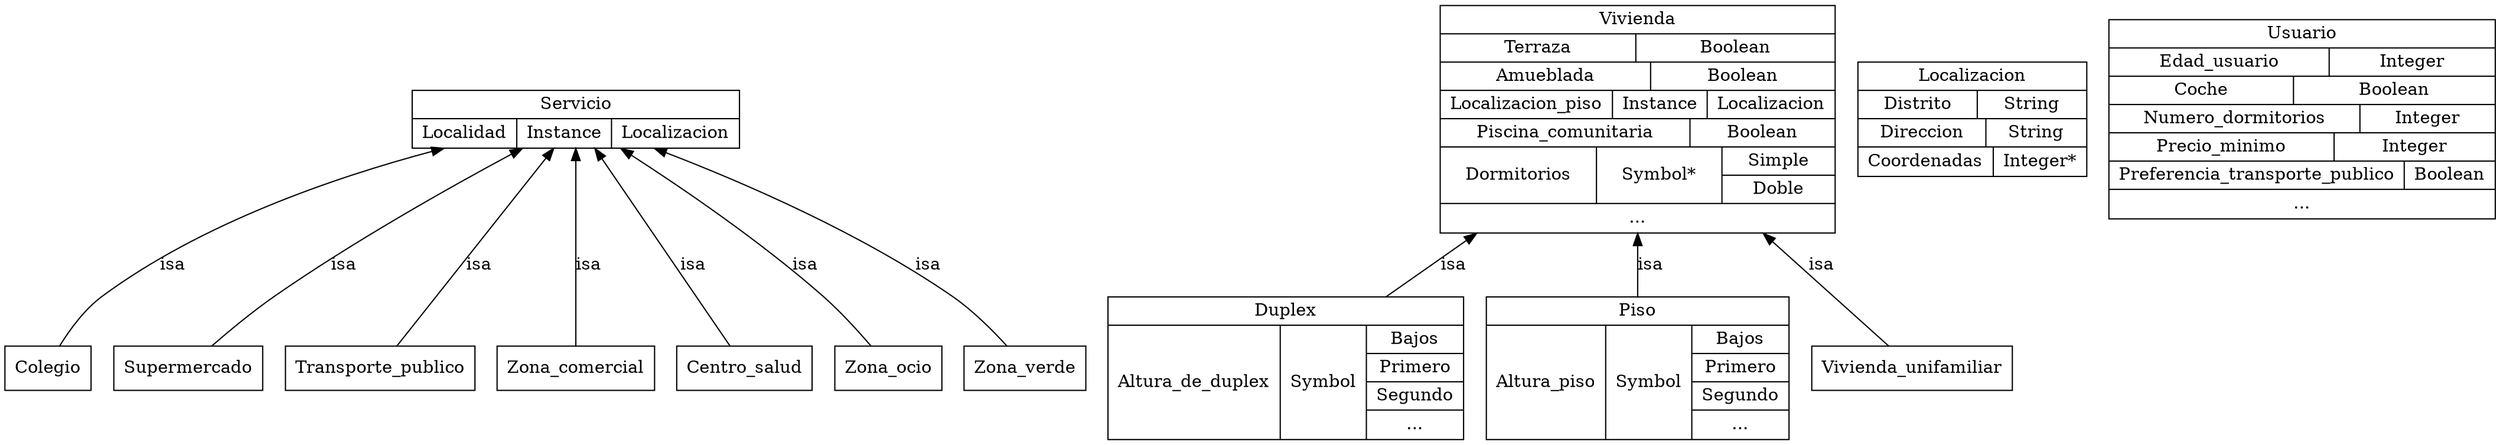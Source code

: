 digraph Casitas {
	graph [bb="0,0,1674,354"];
	node [label="\N"];
	Colegio	 [color="0.0,0.0,0.0",
		fontcolor="0.0,0.0,0.0",
		height=0.5,
		label=Colegio,
		pos="29,58",
		shape=box,
		width=0.8125];
	Servicio	 [color="0.0,0.0,0.0",
		fontcolor="0.0,0.0,0.0",
		height=0.65278,
		label="{Servicio|{Localidad|Instance|{Localizacion}}}",
		pos="383,261",
		rects="273.5,261,492.5,284 273.5,238,344.5,261 344.5,238,406.5,261 406.5,238,492.5,261",
		shape=record,
		width=3.0347];
	Servicio -> Colegio	 [color="0.0,0.0,0.0",
		dir=back,
		fontcolor="0.0,0.0,0.0",
		label=isa,
		lp="121,142",
		pos="s,305.15,237.97 295.33,234.72 227.47,211.9 134.06,173.08 67,116 54.049,104.98 43.71,88.482 37.105,76.07"];
	Supermercado	 [color="0.0,0.0,0.0",
		fontcolor="0.0,0.0,0.0",
		height=0.5,
		label=Supermercado,
		pos="124,58",
		shape=box,
		width=1.3125];
	Servicio -> Supermercado	 [color="0.0,0.0,0.0",
		dir=back,
		fontcolor="0.0,0.0,0.0",
		label=isa,
		lp="226,142",
		pos="s,348.48,237.94 339.89,232.3 297.91,204.65 233.02,160.03 181,116 166.26,103.52 150.85,87.935 139.77,76.215"];
	Transporte_publico	 [color="0.0,0.0,0.0",
		fontcolor="0.0,0.0,0.0",
		height=0.5,
		label=Transporte_publico,
		pos="251,58",
		shape=box,
		width=1.6944];
	Servicio -> Transporte_publico	 [color="0.0,0.0,0.0",
		dir=back,
		fontcolor="0.0,0.0,0.0",
		label=isa,
		lp="318,142",
		pos="s,368.37,237.72 362.71,229.1 334.53,186.2 284.53,110.06 262.25,76.132"];
	Zona_comercial	 [color="0.0,0.0,0.0",
		fontcolor="0.0,0.0,0.0",
		height=0.5,
		label=Zona_comercial,
		pos="383,58",
		shape=box,
		width=1.4514];
	Servicio -> Zona_comercial	 [color="0.0,0.0,0.0",
		dir=back,
		fontcolor="0.0,0.0,0.0",
		label=isa,
		lp="391,142",
		pos="s,383,237.72 383,227.47 383,184.29 383,109.63 383,76.132"];
	Centro_salud	 [color="0.0,0.0,0.0",
		fontcolor="0.0,0.0,0.0",
		height=0.5,
		label=Centro_salud,
		pos="498,58",
		shape=box,
		width=1.2292];
	Servicio -> Centro_salud	 [color="0.0,0.0,0.0",
		dir=back,
		fontcolor="0.0,0.0,0.0",
		label=isa,
		lp="463,142",
		pos="s,395.75,237.72 400.83,228.83 425.41,185.88 468.83,109.98 488.2,76.132"];
	Zona_ocio	 [color="0.0,0.0,0.0",
		fontcolor="0.0,0.0,0.0",
		height=0.5,
		label=Zona_ocio,
		pos="598,58",
		shape=box,
		width=1.0278];
	Servicio -> Zona_ocio	 [color="0.0,0.0,0.0",
		dir=back,
		fontcolor="0.0,0.0,0.0",
		label=isa,
		lp="538,142",
		pos="s,411.66,237.95 419.73,231.57 454.88,203.67 508.66,159.16 551,116 563.4,103.37 576.09,87.789 585.15,76.114"];
	Zona_verde	 [color="0.0,0.0,0.0",
		fontcolor="0.0,0.0,0.0",
		height=0.5,
		label=Zona_verde,
		pos="694,58",
		shape=box,
		width=1.1181];
	Servicio -> Zona_verde	 [color="0.0,0.0,0.0",
		dir=back,
		fontcolor="0.0,0.0,0.0",
		label=isa,
		lp="627,142",
		pos="s,434.78,237.96 444.11,233.7 499.47,208.22 581.68,166.14 644,116 658.46,104.37 672.16,88.256 681.55,76.13"];
	Duplex	 [color="0.0,0.0,0.0",
		fontcolor="0.0,0.0,0.0",
		height=1.6111,
		label="{Duplex|{Altura_de_duplex|Symbol|{Bajos|Primero|Segundo|...}}}",
		pos="871,58",
		rects="752.5,92.5,989.5,115.5 752.5,0.5,866.5,92.5 866.5,0.5,925.5,92.5 925.5,69.5,989.5,92.5 925.5,46.5,989.5,69.5 925.5,23.5,989.5,46.5 \
925.5,0.5,989.5,23.5",
		shape=record,
		width=3.2847];
	Vivienda	 [color="0.0,0.0,0.0",
		fontcolor="0.0,0.0,0.0",
		height=2.5694,
		label="{Vivienda|{Terraza|Boolean}|{Amueblada|Boolean}|{Localizacion_piso|Instance|{Localizacion}}|{Piscina_comunitaria|Boolean}|{Dormitorios|\
Symbol*|{Simple|Doble}}|{...}}",
		pos="1109,261",
		rects="977,330,1241,353 977,307,1107,330 1107,307,1241,330 977,284,1118,307 1118,284,1241,307 977,261,1093,284 1093,261,1155,284 1155,261,\
1241,284 977,238,1142,261 1142,238,1241,261 977,192,1079,238 1079,192,1165,238 1165,215,1241,238 1165,192,1241,215 977,169,1241,\
192",
		shape=record,
		width=3.6667];
	Vivienda -> Duplex	 [color="0.0,0.0,0.0",
		dir=back,
		fontcolor="0.0,0.0,0.0",
		label=isa,
		lp="984,142",
		pos="s,1001.1,168.91 993.31,162.29 974.32,146.26 955.22,130.13 937.95,115.54"];
	Piso	 [color="0.0,0.0,0.0",
		fontcolor="0.0,0.0,0.0",
		height=1.6111,
		label="{Piso|{Altura_piso|Symbol|{Bajos|Primero|Segundo|...}}}",
		pos="1109,58",
		rects="1007.5,92.5,1210.5,115.5 1007.5,0.5,1087.5,92.5 1087.5,0.5,1146.5,92.5 1146.5,69.5,1210.5,92.5 1146.5,46.5,1210.5,69.5 1146.5,23.5,\
1210.5,46.5 1146.5,0.5,1210.5,23.5",
		shape=record,
		width=2.8125];
	Vivienda -> Piso	 [color="0.0,0.0,0.0",
		dir=back,
		fontcolor="0.0,0.0,0.0",
		label=isa,
		lp="1117,142",
		pos="s,1109,168.91 1109,158.66 1109,143.83 1109,129.03 1109,115.54"];
	Vivienda_unifamiliar	 [color="0.0,0.0,0.0",
		fontcolor="0.0,0.0,0.0",
		height=0.5,
		label=Vivienda_unifamiliar,
		pos="1296,58",
		shape=box,
		width=1.8611];
	Vivienda -> Vivienda_unifamiliar	 [color="0.0,0.0,0.0",
		dir=back,
		fontcolor="0.0,0.0,0.0",
		label=isa,
		lp="1233,142",
		pos="s,1193.7,168.91 1200.7,161.49 1231.1,128.72 1261.9,95.681 1279.9,76.289"];
	Localizacion	 [color="0.0,0.0,0.0",
		fontcolor="0.0,0.0,0.0",
		height=1.2917,
		label="{Localizacion|{Distrito|String}|{Direccion|String}|{Coordenadas|Integer*}}",
		pos="1334,261",
		rects="1259.5,284,1408.5,307 1259.5,261,1337.5,284 1337.5,261,1408.5,284 1259.5,238,1343.5,261 1343.5,238,1408.5,261 1259.5,215,1346.5,\
238 1346.5,215,1408.5,238",
		shape=record,
		width=2.0625];
	Usuario	 [color="0.0,0.0,0.0",
		fontcolor="0.0,0.0,0.0",
		height=2.25,
		label="{Usuario|{Edad_usuario|Integer}|{Coche|Boolean}|{Numero_dormitorios|Integer}|{Precio_minimo|Integer}|{Preferencia_transporte_publico|\
Boolean}|{...}}",
		pos="1550,261",
		rects="1426,318.5,1674,341.5 1426,295.5,1568,318.5 1568,295.5,1674,318.5 1426,272.5,1544,295.5 1544,272.5,1674,295.5 1426,249.5,1588,272.5 \
1588,249.5,1674,272.5 1426,226.5,1573,249.5 1573,226.5,1674,249.5 1426,203.5,1612,226.5 1612,203.5,1674,226.5 1426,180.5,1674,203.5",
		shape=record,
		width=3.4306];
}
